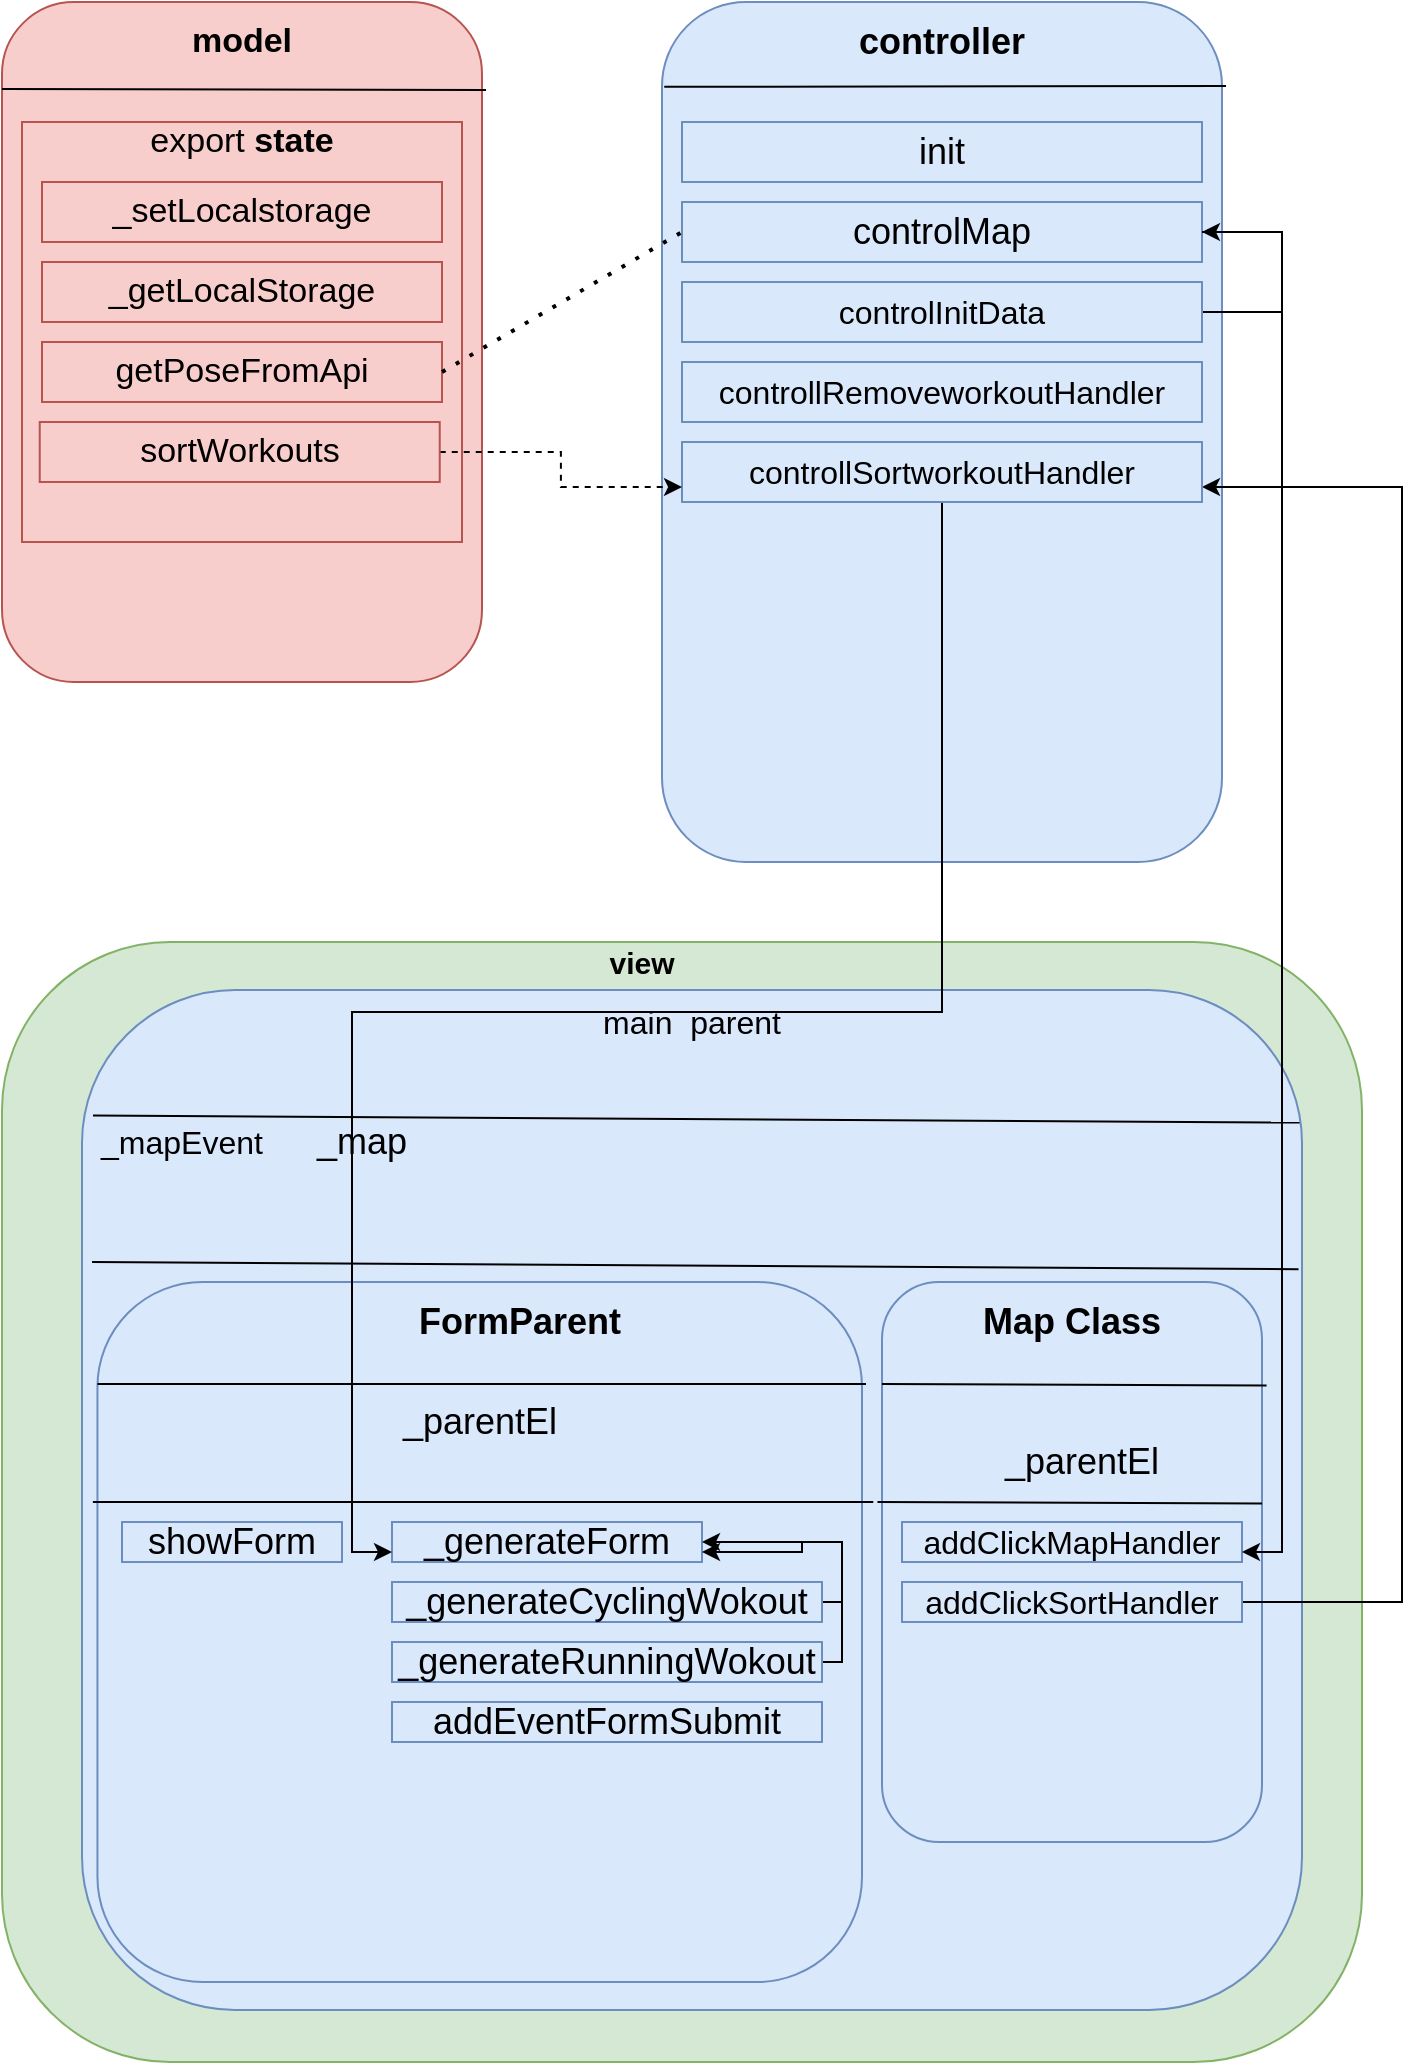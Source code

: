 <mxfile version="14.4.3" type="device"><diagram id="C5RBs43oDa-KdzZeNtuy" name="Page-1"><mxGraphModel dx="1024" dy="592" grid="1" gridSize="10" guides="1" tooltips="1" connect="1" arrows="1" fold="1" page="1" pageScale="1" pageWidth="827" pageHeight="1169" math="0" shadow="0"><root><mxCell id="WIyWlLk6GJQsqaUBKTNV-0"/><mxCell id="WIyWlLk6GJQsqaUBKTNV-1" parent="WIyWlLk6GJQsqaUBKTNV-0"/><mxCell id="m3j9F3WrCNdR1Mr-ZnYO-1" value="" style="rounded=1;whiteSpace=wrap;html=1;fillColor=#f8cecc;strokeColor=#b85450;" parent="WIyWlLk6GJQsqaUBKTNV-1" vertex="1"><mxGeometry x="80" y="60" width="240" height="340" as="geometry"/></mxCell><mxCell id="m3j9F3WrCNdR1Mr-ZnYO-2" value="model" style="text;html=1;strokeColor=none;fillColor=none;align=center;verticalAlign=middle;whiteSpace=wrap;rounded=0;fontSize=17;fontStyle=1" parent="WIyWlLk6GJQsqaUBKTNV-1" vertex="1"><mxGeometry x="180" y="70" width="40" height="20" as="geometry"/></mxCell><mxCell id="m3j9F3WrCNdR1Mr-ZnYO-3" value="" style="endArrow=none;html=1;fontSize=17;exitX=0;exitY=0.128;exitDx=0;exitDy=0;exitPerimeter=0;" parent="WIyWlLk6GJQsqaUBKTNV-1" source="m3j9F3WrCNdR1Mr-ZnYO-1" edge="1"><mxGeometry width="50" height="50" relative="1" as="geometry"><mxPoint x="460" y="330" as="sourcePoint"/><mxPoint x="322" y="104" as="targetPoint"/></mxGeometry></mxCell><mxCell id="m3j9F3WrCNdR1Mr-ZnYO-4" value="" style="rounded=0;whiteSpace=wrap;html=1;fontSize=17;fillColor=#f8cecc;strokeColor=#b85450;" parent="WIyWlLk6GJQsqaUBKTNV-1" vertex="1"><mxGeometry x="90" y="120" width="220" height="210" as="geometry"/></mxCell><mxCell id="m3j9F3WrCNdR1Mr-ZnYO-5" value="export &lt;b&gt;state&lt;/b&gt;" style="text;html=1;strokeColor=none;fillColor=none;align=center;verticalAlign=middle;whiteSpace=wrap;rounded=0;fontSize=17;" parent="WIyWlLk6GJQsqaUBKTNV-1" vertex="1"><mxGeometry x="125" y="120" width="150" height="20" as="geometry"/></mxCell><mxCell id="m3j9F3WrCNdR1Mr-ZnYO-6" value="_setLocalstorage" style="rounded=0;whiteSpace=wrap;html=1;fontSize=17;fillColor=#f8cecc;strokeColor=#b85450;" parent="WIyWlLk6GJQsqaUBKTNV-1" vertex="1"><mxGeometry x="100" y="150" width="200" height="30" as="geometry"/></mxCell><mxCell id="m3j9F3WrCNdR1Mr-ZnYO-7" value="_getLocalStorage" style="rounded=0;whiteSpace=wrap;html=1;fontSize=17;fillColor=#f8cecc;strokeColor=#b85450;" parent="WIyWlLk6GJQsqaUBKTNV-1" vertex="1"><mxGeometry x="100" y="190" width="200" height="30" as="geometry"/></mxCell><mxCell id="m3j9F3WrCNdR1Mr-ZnYO-8" value="getPoseFromApi" style="rounded=0;whiteSpace=wrap;html=1;fontSize=17;fillColor=#f8cecc;strokeColor=#b85450;" parent="WIyWlLk6GJQsqaUBKTNV-1" vertex="1"><mxGeometry x="100" y="230" width="200" height="30" as="geometry"/></mxCell><mxCell id="m3j9F3WrCNdR1Mr-ZnYO-9" value="" style="rounded=1;whiteSpace=wrap;html=1;fontSize=17;fillColor=#dae8fc;strokeColor=#6c8ebf;" parent="WIyWlLk6GJQsqaUBKTNV-1" vertex="1"><mxGeometry x="410" y="60" width="280" height="430" as="geometry"/></mxCell><mxCell id="m3j9F3WrCNdR1Mr-ZnYO-10" value="controller" style="text;html=1;strokeColor=none;fillColor=none;align=center;verticalAlign=middle;whiteSpace=wrap;rounded=0;fontSize=18;fontStyle=1" parent="WIyWlLk6GJQsqaUBKTNV-1" vertex="1"><mxGeometry x="500" y="70" width="100" height="20" as="geometry"/></mxCell><mxCell id="m3j9F3WrCNdR1Mr-ZnYO-11" value="" style="endArrow=none;html=1;fontSize=18;entryX=0.004;entryY=0.163;entryDx=0;entryDy=0;entryPerimeter=0;" parent="WIyWlLk6GJQsqaUBKTNV-1" edge="1"><mxGeometry width="50" height="50" relative="1" as="geometry"><mxPoint x="692" y="102" as="sourcePoint"/><mxPoint x="411.12" y="102.42" as="targetPoint"/></mxGeometry></mxCell><mxCell id="m3j9F3WrCNdR1Mr-ZnYO-13" value="init" style="rounded=0;whiteSpace=wrap;html=1;fontSize=18;fillColor=#dae8fc;strokeColor=#6c8ebf;" parent="WIyWlLk6GJQsqaUBKTNV-1" vertex="1"><mxGeometry x="420" y="120" width="260" height="30" as="geometry"/></mxCell><mxCell id="m3j9F3WrCNdR1Mr-ZnYO-14" value="controlMap" style="rounded=0;whiteSpace=wrap;html=1;fontSize=18;fillColor=#dae8fc;strokeColor=#6c8ebf;" parent="WIyWlLk6GJQsqaUBKTNV-1" vertex="1"><mxGeometry x="420" y="160" width="260" height="30" as="geometry"/></mxCell><mxCell id="m3j9F3WrCNdR1Mr-ZnYO-16" value="" style="endArrow=none;dashed=1;html=1;dashPattern=1 3;strokeWidth=2;fontSize=18;exitX=1;exitY=0.5;exitDx=0;exitDy=0;entryX=0;entryY=0.5;entryDx=0;entryDy=0;" parent="WIyWlLk6GJQsqaUBKTNV-1" source="m3j9F3WrCNdR1Mr-ZnYO-8" target="m3j9F3WrCNdR1Mr-ZnYO-14" edge="1"><mxGeometry width="50" height="50" relative="1" as="geometry"><mxPoint x="460" y="320" as="sourcePoint"/><mxPoint x="510" y="270" as="targetPoint"/></mxGeometry></mxCell><mxCell id="m3j9F3WrCNdR1Mr-ZnYO-18" value="" style="rounded=1;whiteSpace=wrap;html=1;fontSize=18;fillColor=#d5e8d4;strokeColor=#82b366;" parent="WIyWlLk6GJQsqaUBKTNV-1" vertex="1"><mxGeometry x="80" y="530" width="680" height="560" as="geometry"/></mxCell><mxCell id="m3j9F3WrCNdR1Mr-ZnYO-31" style="edgeStyle=orthogonalEdgeStyle;rounded=0;orthogonalLoop=1;jettySize=auto;html=1;fontSize=16;" parent="WIyWlLk6GJQsqaUBKTNV-1" source="m3j9F3WrCNdR1Mr-ZnYO-29" edge="1"><mxGeometry relative="1" as="geometry"><Array as="points"><mxPoint x="720" y="215"/><mxPoint x="720" y="175"/></Array><mxPoint x="680" y="175" as="targetPoint"/></mxGeometry></mxCell><mxCell id="m3j9F3WrCNdR1Mr-ZnYO-29" value="controlInitData" style="rounded=0;whiteSpace=wrap;html=1;fontSize=16;fillColor=#dae8fc;strokeColor=#6c8ebf;" parent="WIyWlLk6GJQsqaUBKTNV-1" vertex="1"><mxGeometry x="420" y="200" width="260" height="30" as="geometry"/></mxCell><mxCell id="m3j9F3WrCNdR1Mr-ZnYO-33" value="" style="rounded=1;whiteSpace=wrap;html=1;fontSize=18;fillColor=#dae8fc;strokeColor=#6c8ebf;" parent="WIyWlLk6GJQsqaUBKTNV-1" vertex="1"><mxGeometry x="120" y="554" width="610" height="510" as="geometry"/></mxCell><mxCell id="m3j9F3WrCNdR1Mr-ZnYO-34" value="main&amp;nbsp; parent" style="text;html=1;strokeColor=none;fillColor=none;align=center;verticalAlign=middle;whiteSpace=wrap;rounded=0;fontSize=16;" parent="WIyWlLk6GJQsqaUBKTNV-1" vertex="1"><mxGeometry x="378" y="560" width="94" height="20" as="geometry"/></mxCell><mxCell id="m3j9F3WrCNdR1Mr-ZnYO-35" value="" style="endArrow=none;html=1;fontSize=16;exitX=0.009;exitY=0.123;exitDx=0;exitDy=0;exitPerimeter=0;entryX=0.998;entryY=0.13;entryDx=0;entryDy=0;entryPerimeter=0;" parent="WIyWlLk6GJQsqaUBKTNV-1" source="m3j9F3WrCNdR1Mr-ZnYO-33" target="m3j9F3WrCNdR1Mr-ZnYO-33" edge="1"><mxGeometry width="50" height="50" relative="1" as="geometry"><mxPoint x="430" y="760" as="sourcePoint"/><mxPoint x="480" y="710" as="targetPoint"/></mxGeometry></mxCell><mxCell id="m3j9F3WrCNdR1Mr-ZnYO-19" value="" style="rounded=1;whiteSpace=wrap;html=1;fontSize=18;fillColor=#dae8fc;strokeColor=#6c8ebf;" parent="WIyWlLk6GJQsqaUBKTNV-1" vertex="1"><mxGeometry x="520" y="700" width="190" height="280" as="geometry"/></mxCell><mxCell id="m3j9F3WrCNdR1Mr-ZnYO-20" value="Map Class" style="text;html=1;strokeColor=none;fillColor=none;align=center;verticalAlign=middle;whiteSpace=wrap;rounded=0;fontSize=18;fontStyle=1" parent="WIyWlLk6GJQsqaUBKTNV-1" vertex="1"><mxGeometry x="540" y="710" width="150" height="20" as="geometry"/></mxCell><mxCell id="m3j9F3WrCNdR1Mr-ZnYO-22" value="" style="endArrow=none;html=1;fontSize=18;entryX=1.012;entryY=0.185;entryDx=0;entryDy=0;entryPerimeter=0;" parent="WIyWlLk6GJQsqaUBKTNV-1" target="m3j9F3WrCNdR1Mr-ZnYO-19" edge="1"><mxGeometry width="50" height="50" relative="1" as="geometry"><mxPoint x="520" y="751" as="sourcePoint"/><mxPoint x="690" y="751" as="targetPoint"/></mxGeometry></mxCell><mxCell id="m3j9F3WrCNdR1Mr-ZnYO-24" value="" style="endArrow=none;html=1;fontSize=18;entryX=1.012;entryY=0.185;entryDx=0;entryDy=0;entryPerimeter=0;" parent="WIyWlLk6GJQsqaUBKTNV-1" edge="1"><mxGeometry width="50" height="50" relative="1" as="geometry"><mxPoint x="517.72" y="810" as="sourcePoint"/><mxPoint x="710" y="810.8" as="targetPoint"/></mxGeometry></mxCell><mxCell id="m3j9F3WrCNdR1Mr-ZnYO-26" value="_map" style="text;html=1;strokeColor=none;fillColor=none;align=center;verticalAlign=middle;whiteSpace=wrap;rounded=0;fontSize=18;" parent="WIyWlLk6GJQsqaUBKTNV-1" vertex="1"><mxGeometry x="240" y="620" width="40" height="20" as="geometry"/></mxCell><mxCell id="m3j9F3WrCNdR1Mr-ZnYO-27" value="_parentEl" style="text;html=1;strokeColor=none;fillColor=none;align=center;verticalAlign=middle;whiteSpace=wrap;rounded=0;fontSize=18;" parent="WIyWlLk6GJQsqaUBKTNV-1" vertex="1"><mxGeometry x="600" y="780" width="40" height="20" as="geometry"/></mxCell><mxCell id="m3j9F3WrCNdR1Mr-ZnYO-28" value="addClickMapHandler" style="rounded=0;whiteSpace=wrap;html=1;fontSize=16;fillColor=#dae8fc;strokeColor=#6c8ebf;" parent="WIyWlLk6GJQsqaUBKTNV-1" vertex="1"><mxGeometry x="530" y="820" width="170" height="20" as="geometry"/></mxCell><mxCell id="m3j9F3WrCNdR1Mr-ZnYO-37" value="" style="endArrow=none;html=1;fontSize=16;exitX=0.009;exitY=0.123;exitDx=0;exitDy=0;exitPerimeter=0;entryX=0.998;entryY=0.13;entryDx=0;entryDy=0;entryPerimeter=0;" parent="WIyWlLk6GJQsqaUBKTNV-1" edge="1"><mxGeometry width="50" height="50" relative="1" as="geometry"><mxPoint x="125.0" y="690" as="sourcePoint"/><mxPoint x="728.29" y="693.57" as="targetPoint"/></mxGeometry></mxCell><mxCell id="m3j9F3WrCNdR1Mr-ZnYO-39" value="_mapEvent" style="text;html=1;strokeColor=none;fillColor=none;align=center;verticalAlign=middle;whiteSpace=wrap;rounded=0;fontSize=16;" parent="WIyWlLk6GJQsqaUBKTNV-1" vertex="1"><mxGeometry x="150" y="620" width="40" height="20" as="geometry"/></mxCell><mxCell id="m3j9F3WrCNdR1Mr-ZnYO-32" style="edgeStyle=orthogonalEdgeStyle;rounded=0;orthogonalLoop=1;jettySize=auto;html=1;fontSize=16;entryX=1;entryY=0.75;entryDx=0;entryDy=0;" parent="WIyWlLk6GJQsqaUBKTNV-1" source="m3j9F3WrCNdR1Mr-ZnYO-14" target="m3j9F3WrCNdR1Mr-ZnYO-28" edge="1"><mxGeometry relative="1" as="geometry"><mxPoint x="780" y="530" as="targetPoint"/><Array as="points"><mxPoint x="720" y="175"/><mxPoint x="720" y="835"/></Array></mxGeometry></mxCell><mxCell id="Zs1AZ1onrl1H2oBc_G9K-0" value="view" style="text;html=1;strokeColor=none;fillColor=none;align=center;verticalAlign=middle;whiteSpace=wrap;rounded=0;fontStyle=1;fontSize=15;" parent="WIyWlLk6GJQsqaUBKTNV-1" vertex="1"><mxGeometry x="380" y="530" width="40" height="20" as="geometry"/></mxCell><mxCell id="Zs1AZ1onrl1H2oBc_G9K-12" value="" style="rounded=1;whiteSpace=wrap;html=1;fontSize=18;fillColor=#dae8fc;strokeColor=#6c8ebf;" parent="WIyWlLk6GJQsqaUBKTNV-1" vertex="1"><mxGeometry x="127.72" y="700" width="382.28" height="350" as="geometry"/></mxCell><mxCell id="Zs1AZ1onrl1H2oBc_G9K-13" value="FormParent" style="text;html=1;strokeColor=none;fillColor=none;align=center;verticalAlign=middle;whiteSpace=wrap;rounded=0;fontSize=18;fontStyle=1" parent="WIyWlLk6GJQsqaUBKTNV-1" vertex="1"><mxGeometry x="264" y="710" width="150" height="20" as="geometry"/></mxCell><mxCell id="Zs1AZ1onrl1H2oBc_G9K-14" value="" style="endArrow=none;html=1;fontSize=18;" parent="WIyWlLk6GJQsqaUBKTNV-1" edge="1"><mxGeometry width="50" height="50" relative="1" as="geometry"><mxPoint x="127.72" y="751" as="sourcePoint"/><mxPoint x="512" y="751" as="targetPoint"/></mxGeometry></mxCell><mxCell id="Zs1AZ1onrl1H2oBc_G9K-15" value="" style="endArrow=none;html=1;fontSize=18;entryX=-0.023;entryY=0.393;entryDx=0;entryDy=0;entryPerimeter=0;" parent="WIyWlLk6GJQsqaUBKTNV-1" target="m3j9F3WrCNdR1Mr-ZnYO-19" edge="1"><mxGeometry width="50" height="50" relative="1" as="geometry"><mxPoint x="125.44" y="810" as="sourcePoint"/><mxPoint x="317.72" y="810.8" as="targetPoint"/></mxGeometry></mxCell><mxCell id="Zs1AZ1onrl1H2oBc_G9K-16" value="_parentEl" style="text;html=1;strokeColor=none;fillColor=none;align=center;verticalAlign=middle;whiteSpace=wrap;rounded=0;fontSize=18;" parent="WIyWlLk6GJQsqaUBKTNV-1" vertex="1"><mxGeometry x="298.86" y="760" width="40" height="20" as="geometry"/></mxCell><mxCell id="Zs1AZ1onrl1H2oBc_G9K-17" value="showForm" style="rounded=0;whiteSpace=wrap;html=1;fontSize=18;fillColor=#dae8fc;strokeColor=#6c8ebf;" parent="WIyWlLk6GJQsqaUBKTNV-1" vertex="1"><mxGeometry x="140" y="820" width="110" height="20" as="geometry"/></mxCell><mxCell id="Zs1AZ1onrl1H2oBc_G9K-18" value="_generateForm" style="rounded=0;whiteSpace=wrap;html=1;fontSize=18;fillColor=#dae8fc;strokeColor=#6c8ebf;" parent="WIyWlLk6GJQsqaUBKTNV-1" vertex="1"><mxGeometry x="275" y="820" width="155" height="20" as="geometry"/></mxCell><mxCell id="Zs1AZ1onrl1H2oBc_G9K-22" style="edgeStyle=orthogonalEdgeStyle;rounded=0;orthogonalLoop=1;jettySize=auto;html=1;fontSize=18;entryX=1;entryY=0.75;entryDx=0;entryDy=0;" parent="WIyWlLk6GJQsqaUBKTNV-1" source="Zs1AZ1onrl1H2oBc_G9K-20" target="Zs1AZ1onrl1H2oBc_G9K-18" edge="1"><mxGeometry relative="1" as="geometry"><mxPoint x="440" y="830" as="targetPoint"/><Array as="points"><mxPoint x="500" y="860"/><mxPoint x="500" y="830"/><mxPoint x="480" y="830"/><mxPoint x="480" y="835"/></Array></mxGeometry></mxCell><mxCell id="Zs1AZ1onrl1H2oBc_G9K-20" value="_generateCyclingWokout" style="rounded=0;whiteSpace=wrap;html=1;fontSize=18;fillColor=#dae8fc;strokeColor=#6c8ebf;" parent="WIyWlLk6GJQsqaUBKTNV-1" vertex="1"><mxGeometry x="275" y="850" width="215" height="20" as="geometry"/></mxCell><mxCell id="Zs1AZ1onrl1H2oBc_G9K-23" style="edgeStyle=orthogonalEdgeStyle;rounded=0;orthogonalLoop=1;jettySize=auto;html=1;fontSize=18;" parent="WIyWlLk6GJQsqaUBKTNV-1" source="Zs1AZ1onrl1H2oBc_G9K-21" edge="1"><mxGeometry relative="1" as="geometry"><mxPoint x="430" y="830" as="targetPoint"/><Array as="points"><mxPoint x="500" y="890"/><mxPoint x="500" y="830"/></Array></mxGeometry></mxCell><mxCell id="Zs1AZ1onrl1H2oBc_G9K-21" value="_generateRunningWokout" style="rounded=0;whiteSpace=wrap;html=1;fontSize=18;fillColor=#dae8fc;strokeColor=#6c8ebf;" parent="WIyWlLk6GJQsqaUBKTNV-1" vertex="1"><mxGeometry x="275" y="880" width="215" height="20" as="geometry"/></mxCell><mxCell id="Zs1AZ1onrl1H2oBc_G9K-24" value="addEventFormSubmit" style="rounded=0;whiteSpace=wrap;html=1;fontSize=18;fillColor=#dae8fc;strokeColor=#6c8ebf;" parent="WIyWlLk6GJQsqaUBKTNV-1" vertex="1"><mxGeometry x="275" y="910" width="215" height="20" as="geometry"/></mxCell><mxCell id="QL8AnNGG7Fhylyj6aYAp-0" value="controllRemoveworkoutHandler" style="rounded=0;whiteSpace=wrap;html=1;fontSize=16;fillColor=#dae8fc;strokeColor=#6c8ebf;" parent="WIyWlLk6GJQsqaUBKTNV-1" vertex="1"><mxGeometry x="420" y="240" width="260" height="30" as="geometry"/></mxCell><mxCell id="76NmaqjB6JmbXzkmJNoe-6" style="edgeStyle=orthogonalEdgeStyle;rounded=0;orthogonalLoop=1;jettySize=auto;html=1;entryX=1;entryY=0.75;entryDx=0;entryDy=0;" edge="1" parent="WIyWlLk6GJQsqaUBKTNV-1" source="76NmaqjB6JmbXzkmJNoe-0" target="76NmaqjB6JmbXzkmJNoe-1"><mxGeometry relative="1" as="geometry"><mxPoint x="780" y="430" as="targetPoint"/><Array as="points"><mxPoint x="780" y="860"/><mxPoint x="780" y="303"/></Array></mxGeometry></mxCell><mxCell id="76NmaqjB6JmbXzkmJNoe-0" value="addClickSortHandler" style="rounded=0;whiteSpace=wrap;html=1;fontSize=16;fillColor=#dae8fc;strokeColor=#6c8ebf;" vertex="1" parent="WIyWlLk6GJQsqaUBKTNV-1"><mxGeometry x="530" y="850" width="170" height="20" as="geometry"/></mxCell><mxCell id="76NmaqjB6JmbXzkmJNoe-5" style="edgeStyle=orthogonalEdgeStyle;rounded=0;orthogonalLoop=1;jettySize=auto;html=1;entryX=0;entryY=0.75;entryDx=0;entryDy=0;" edge="1" parent="WIyWlLk6GJQsqaUBKTNV-1" source="76NmaqjB6JmbXzkmJNoe-1" target="Zs1AZ1onrl1H2oBc_G9K-18"><mxGeometry relative="1" as="geometry"/></mxCell><mxCell id="76NmaqjB6JmbXzkmJNoe-1" value="controllSortworkoutHandler" style="rounded=0;whiteSpace=wrap;html=1;fontSize=16;fillColor=#dae8fc;strokeColor=#6c8ebf;" vertex="1" parent="WIyWlLk6GJQsqaUBKTNV-1"><mxGeometry x="420" y="280" width="260" height="30" as="geometry"/></mxCell><mxCell id="76NmaqjB6JmbXzkmJNoe-4" style="edgeStyle=orthogonalEdgeStyle;rounded=0;orthogonalLoop=1;jettySize=auto;html=1;entryX=0;entryY=0.75;entryDx=0;entryDy=0;dashed=1;" edge="1" parent="WIyWlLk6GJQsqaUBKTNV-1" source="76NmaqjB6JmbXzkmJNoe-3" target="76NmaqjB6JmbXzkmJNoe-1"><mxGeometry relative="1" as="geometry"/></mxCell><mxCell id="76NmaqjB6JmbXzkmJNoe-3" value="sortWorkouts" style="rounded=0;whiteSpace=wrap;html=1;fontSize=17;fillColor=#f8cecc;strokeColor=#b85450;" vertex="1" parent="WIyWlLk6GJQsqaUBKTNV-1"><mxGeometry x="98.86" y="270" width="200" height="30" as="geometry"/></mxCell></root></mxGraphModel></diagram></mxfile>